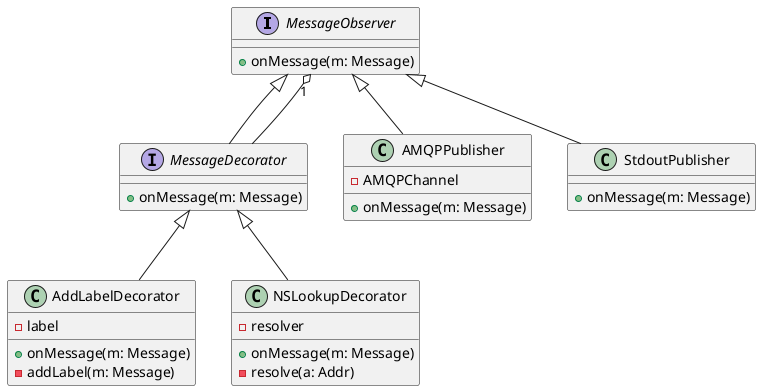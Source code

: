 @startuml

interface MessageObserver {
    +onMessage(m: Message)
}

MessageObserver <|-- MessageDecorator
MessageObserver "1" o-- MessageDecorator
interface MessageDecorator {
    +onMessage(m: Message)
}

MessageObserver <|-- AMQPPublisher
class AMQPPublisher {
    -AMQPChannel

    +onMessage(m: Message)
}

MessageObserver <|-- StdoutPublisher
class StdoutPublisher {
    +onMessage(m: Message)
}

MessageDecorator <|-- AddLabelDecorator
class AddLabelDecorator {
    -label

    +onMessage(m: Message)
    -addLabel(m: Message)
}

MessageDecorator <|-- NSLookupDecorator
class NSLookupDecorator {
    - resolver

    +onMessage(m: Message)
    -resolve(a: Addr)
}



@enduml